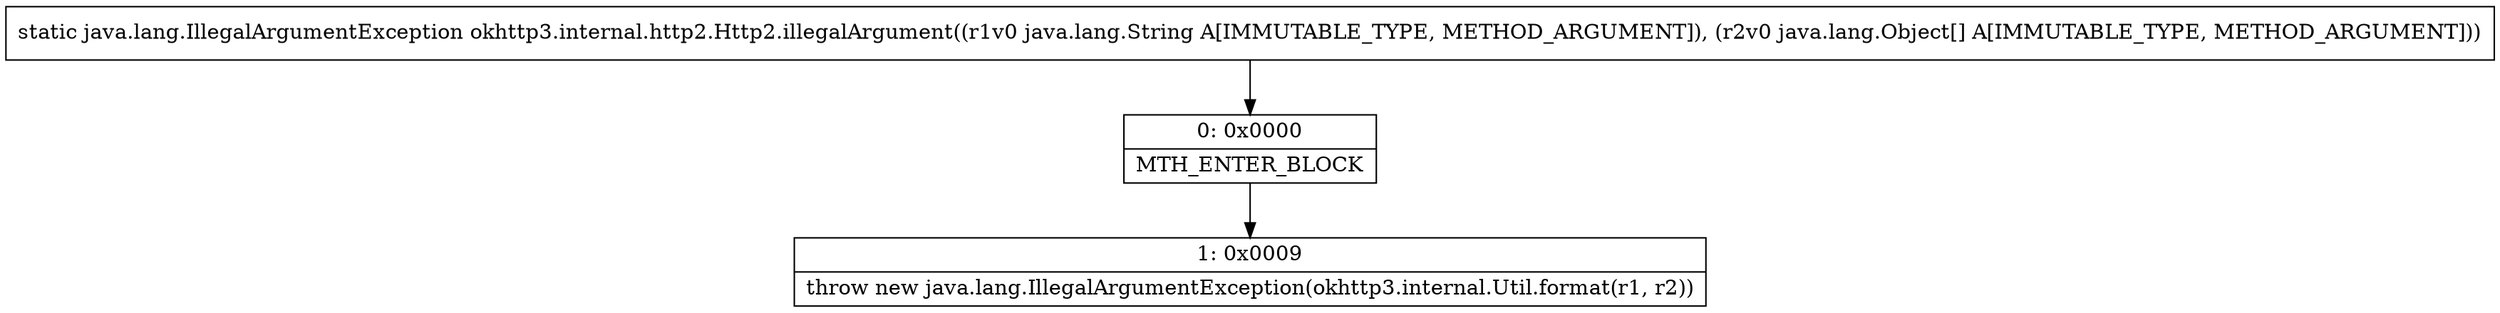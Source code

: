 digraph "CFG forokhttp3.internal.http2.Http2.illegalArgument(Ljava\/lang\/String;[Ljava\/lang\/Object;)Ljava\/lang\/IllegalArgumentException;" {
Node_0 [shape=record,label="{0\:\ 0x0000|MTH_ENTER_BLOCK\l}"];
Node_1 [shape=record,label="{1\:\ 0x0009|throw new java.lang.IllegalArgumentException(okhttp3.internal.Util.format(r1, r2))\l}"];
MethodNode[shape=record,label="{static java.lang.IllegalArgumentException okhttp3.internal.http2.Http2.illegalArgument((r1v0 java.lang.String A[IMMUTABLE_TYPE, METHOD_ARGUMENT]), (r2v0 java.lang.Object[] A[IMMUTABLE_TYPE, METHOD_ARGUMENT])) }"];
MethodNode -> Node_0;
Node_0 -> Node_1;
}

